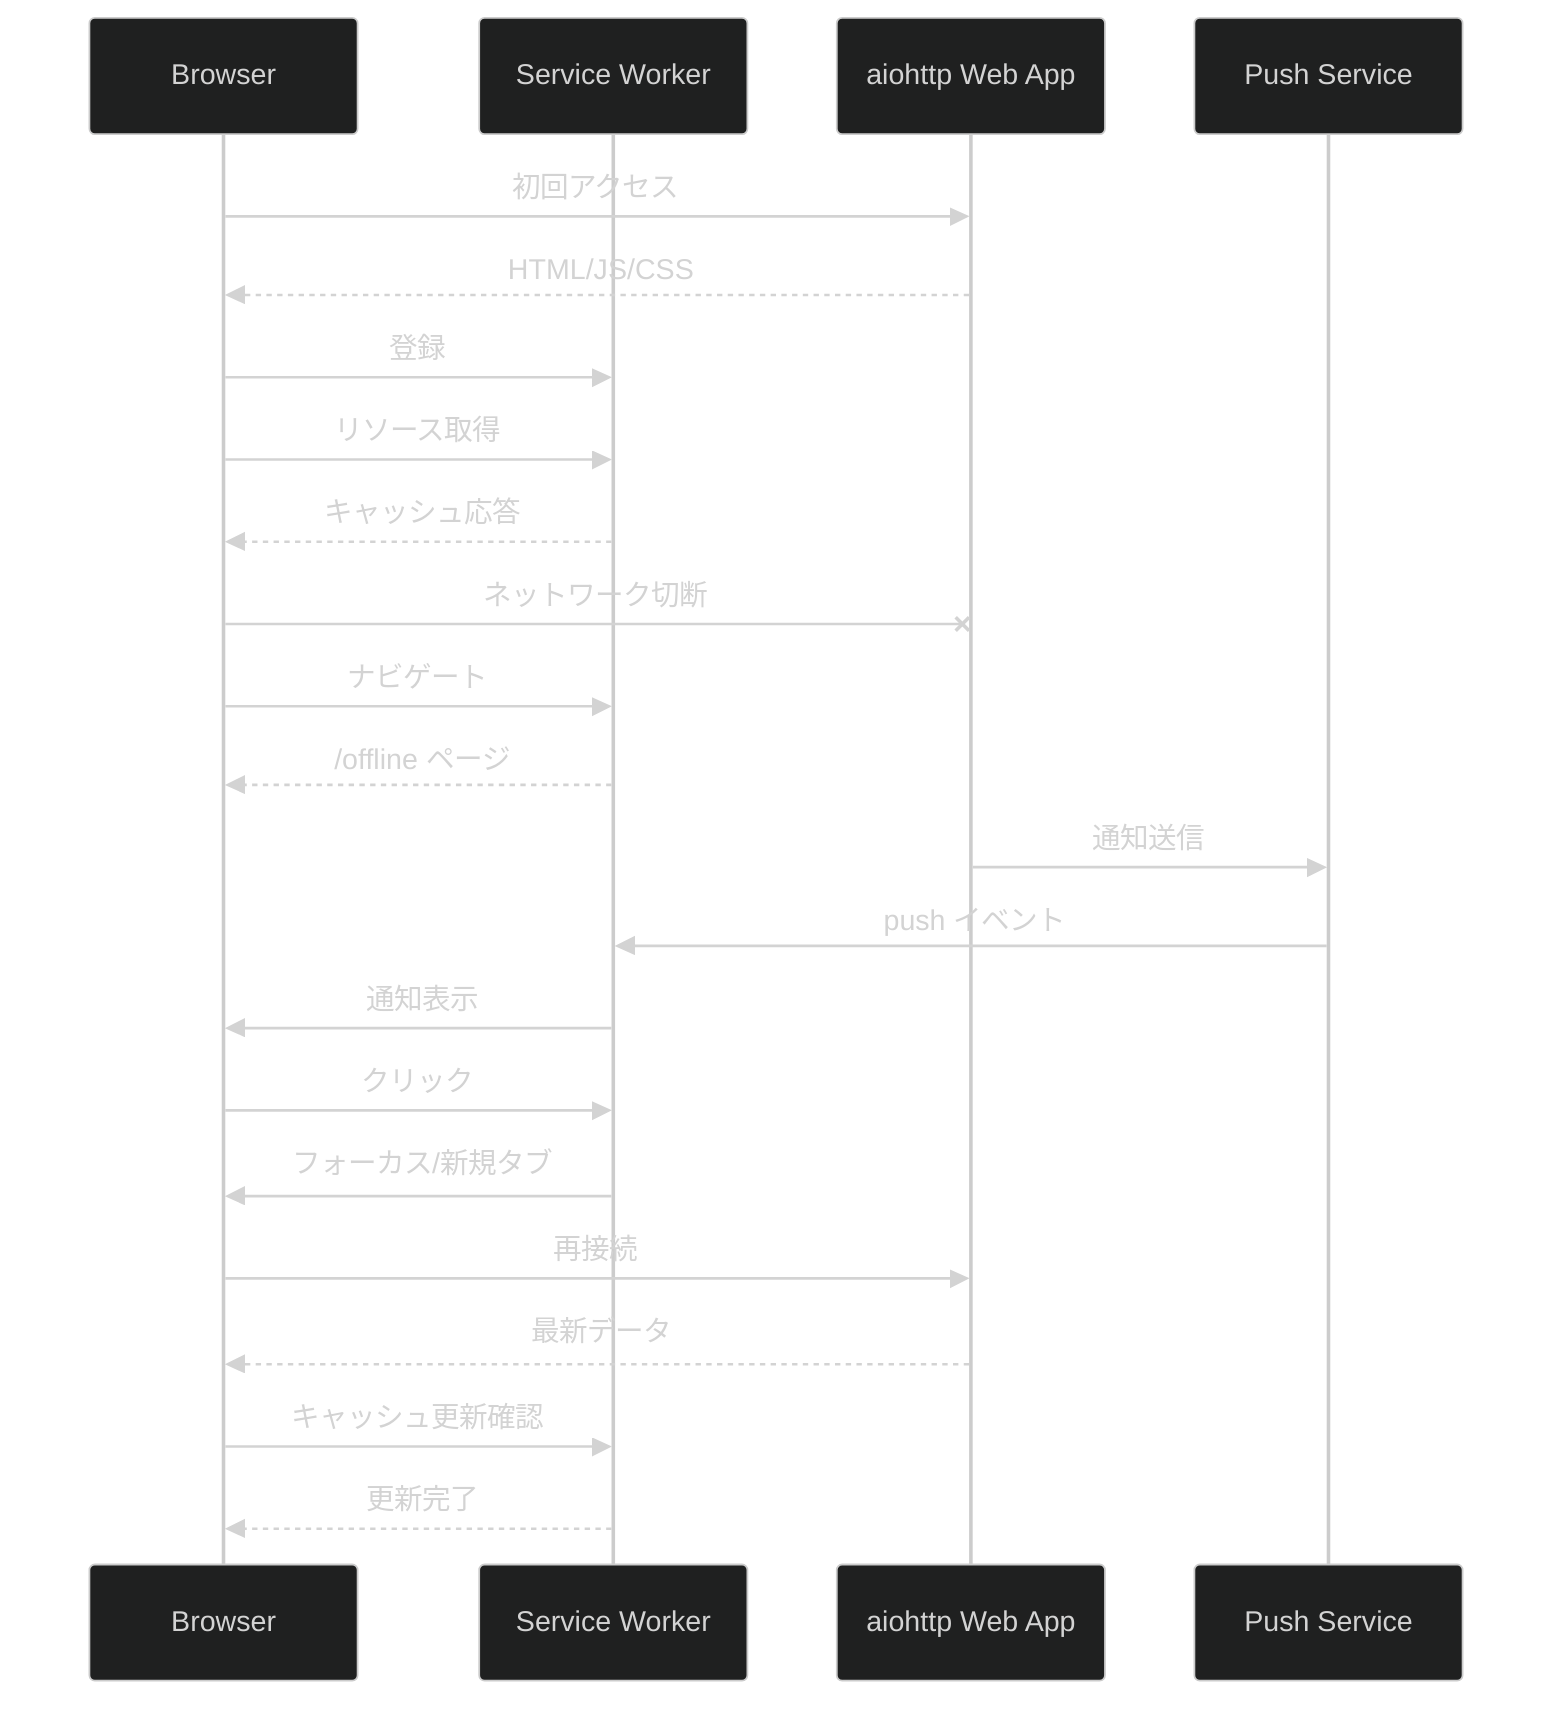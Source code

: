 %%{init: {'theme': 'dark'}}%%
%% PWA シーンケース図
sequenceDiagram
    participant Browser as Browser
    participant SW as Service Worker
    participant Web as aiohttp Web App
    participant Push as Push Service

    Browser->>Web: 初回アクセス
    Web-->>Browser: HTML/JS/CSS
    Browser->>SW: 登録
    Browser->>SW: リソース取得
    SW-->>Browser: キャッシュ応答
    Browser-x Web: ネットワーク切断
    Browser->>SW: ナビゲート
    SW-->>Browser: /offline ページ
    Web->>Push: 通知送信
    Push->>SW: push イベント
    SW->>Browser: 通知表示
    Browser->>SW: クリック
    SW->>Browser: フォーカス/新規タブ
    Browser->>Web: 再接続
    Web-->>Browser: 最新データ
    Browser->>SW: キャッシュ更新確認
    SW-->>Browser: 更新完了
